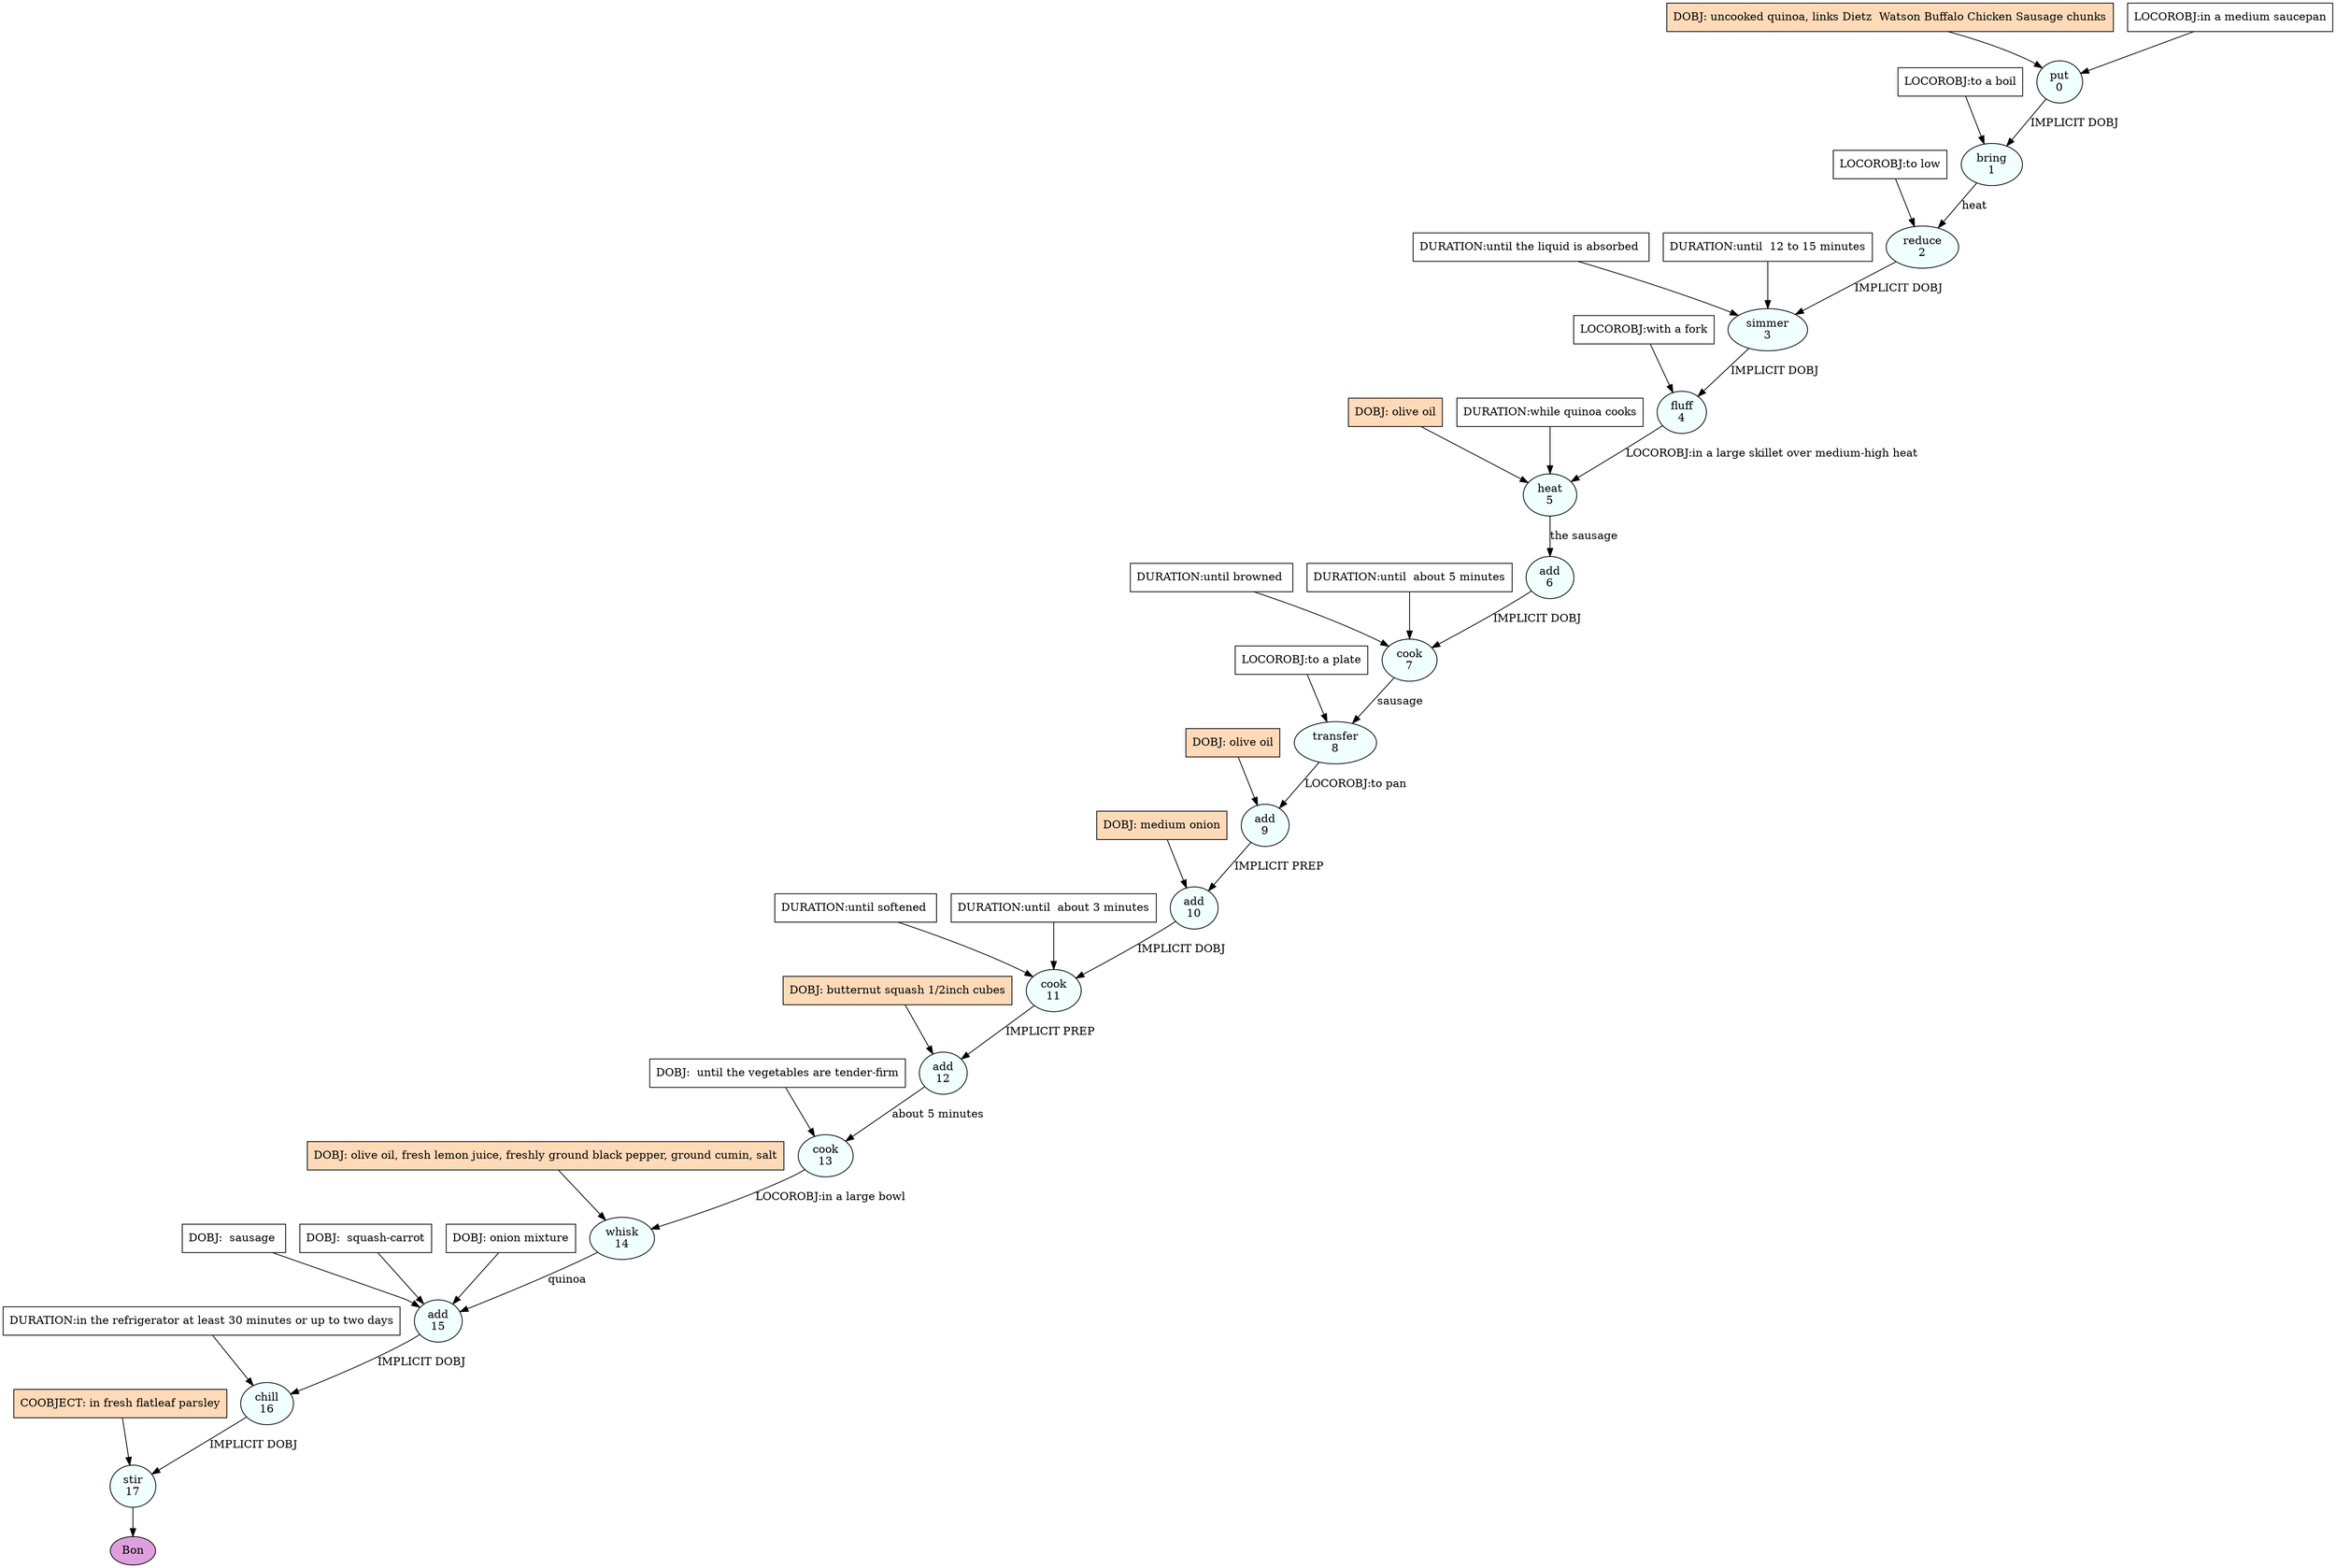 digraph recipe {
E0[label="put
0", shape=oval, style=filled, fillcolor=azure]
E1[label="bring
1", shape=oval, style=filled, fillcolor=azure]
E2[label="reduce
2", shape=oval, style=filled, fillcolor=azure]
E3[label="simmer
3", shape=oval, style=filled, fillcolor=azure]
E4[label="fluff
4", shape=oval, style=filled, fillcolor=azure]
E5[label="heat
5", shape=oval, style=filled, fillcolor=azure]
E6[label="add
6", shape=oval, style=filled, fillcolor=azure]
E7[label="cook
7", shape=oval, style=filled, fillcolor=azure]
E8[label="transfer
8", shape=oval, style=filled, fillcolor=azure]
E9[label="add
9", shape=oval, style=filled, fillcolor=azure]
E10[label="add
10", shape=oval, style=filled, fillcolor=azure]
E11[label="cook
11", shape=oval, style=filled, fillcolor=azure]
E12[label="add
12", shape=oval, style=filled, fillcolor=azure]
E13[label="cook
13", shape=oval, style=filled, fillcolor=azure]
E14[label="whisk
14", shape=oval, style=filled, fillcolor=azure]
E15[label="add
15", shape=oval, style=filled, fillcolor=azure]
E16[label="chill
16", shape=oval, style=filled, fillcolor=azure]
E17[label="stir
17", shape=oval, style=filled, fillcolor=azure]
D0[label="DOBJ: uncooked quinoa, links Dietz  Watson Buffalo Chicken Sausage chunks", shape=box, style=filled, fillcolor=peachpuff]
D0 -> E0
P0_0[label="LOCOROBJ:in a medium saucepan", shape=box, style=filled, fillcolor=white]
P0_0 -> E0
E0 -> E1 [label="IMPLICIT DOBJ"]
P1_0_0[label="LOCOROBJ:to a boil", shape=box, style=filled, fillcolor=white]
P1_0_0 -> E1
E1 -> E2 [label="heat"]
P2_0_0[label="LOCOROBJ:to low", shape=box, style=filled, fillcolor=white]
P2_0_0 -> E2
E2 -> E3 [label="IMPLICIT DOBJ"]
P3_0_0[label="DURATION:until the liquid is absorbed ", shape=box, style=filled, fillcolor=white]
P3_0_0 -> E3
P3_0_1[label="DURATION:until  12 to 15 minutes", shape=box, style=filled, fillcolor=white]
P3_0_1 -> E3
E3 -> E4 [label="IMPLICIT DOBJ"]
P4_0_0[label="LOCOROBJ:with a fork", shape=box, style=filled, fillcolor=white]
P4_0_0 -> E4
D5_ing[label="DOBJ: olive oil", shape=box, style=filled, fillcolor=peachpuff]
D5_ing -> E5
P5_0_0[label="DURATION:while quinoa cooks", shape=box, style=filled, fillcolor=white]
P5_0_0 -> E5
E4 -> E5 [label="LOCOROBJ:in a large skillet over medium-high heat"]
E5 -> E6 [label="the sausage"]
E6 -> E7 [label="IMPLICIT DOBJ"]
P7_0_0[label="DURATION:until browned ", shape=box, style=filled, fillcolor=white]
P7_0_0 -> E7
P7_0_1[label="DURATION:until  about 5 minutes", shape=box, style=filled, fillcolor=white]
P7_0_1 -> E7
E7 -> E8 [label="sausage"]
P8_0_0[label="LOCOROBJ:to a plate", shape=box, style=filled, fillcolor=white]
P8_0_0 -> E8
D9_ing[label="DOBJ: olive oil", shape=box, style=filled, fillcolor=peachpuff]
D9_ing -> E9
E8 -> E9 [label="LOCOROBJ:to pan"]
D10_ing[label="DOBJ: medium onion", shape=box, style=filled, fillcolor=peachpuff]
D10_ing -> E10
E9 -> E10 [label="IMPLICIT PREP"]
E10 -> E11 [label="IMPLICIT DOBJ"]
P11_0_0[label="DURATION:until softened ", shape=box, style=filled, fillcolor=white]
P11_0_0 -> E11
P11_0_1[label="DURATION:until  about 3 minutes", shape=box, style=filled, fillcolor=white]
P11_0_1 -> E11
D12_ing[label="DOBJ: butternut squash 1/2inch cubes", shape=box, style=filled, fillcolor=peachpuff]
D12_ing -> E12
E11 -> E12 [label="IMPLICIT PREP"]
E12 -> E13 [label="about 5 minutes "]
D13_1[label="DOBJ:  until the vegetables are tender-firm", shape=box, style=filled, fillcolor=white]
D13_1 -> E13
D14_ing[label="DOBJ: olive oil, fresh lemon juice, freshly ground black pepper, ground cumin, salt", shape=box, style=filled, fillcolor=peachpuff]
D14_ing -> E14
E13 -> E14 [label="LOCOROBJ:in a large bowl"]
E14 -> E15 [label="quinoa "]
D15_1[label="DOBJ:  sausage ", shape=box, style=filled, fillcolor=white]
D15_1 -> E15
D15_2[label="DOBJ:  squash-carrot", shape=box, style=filled, fillcolor=white]
D15_2 -> E15
D15_3[label="DOBJ: onion mixture", shape=box, style=filled, fillcolor=white]
D15_3 -> E15
E15 -> E16 [label="IMPLICIT DOBJ"]
P16_0_0[label="DURATION:in the refrigerator at least 30 minutes or up to two days", shape=box, style=filled, fillcolor=white]
P16_0_0 -> E16
E16 -> E17 [label="IMPLICIT DOBJ"]
P17_0_ing[label="COOBJECT: in fresh flatleaf parsley", shape=box, style=filled, fillcolor=peachpuff]
P17_0_ing -> E17
EOR[label="Bon", shape=oval, style=filled, fillcolor=plum]
E17 -> EOR
}
